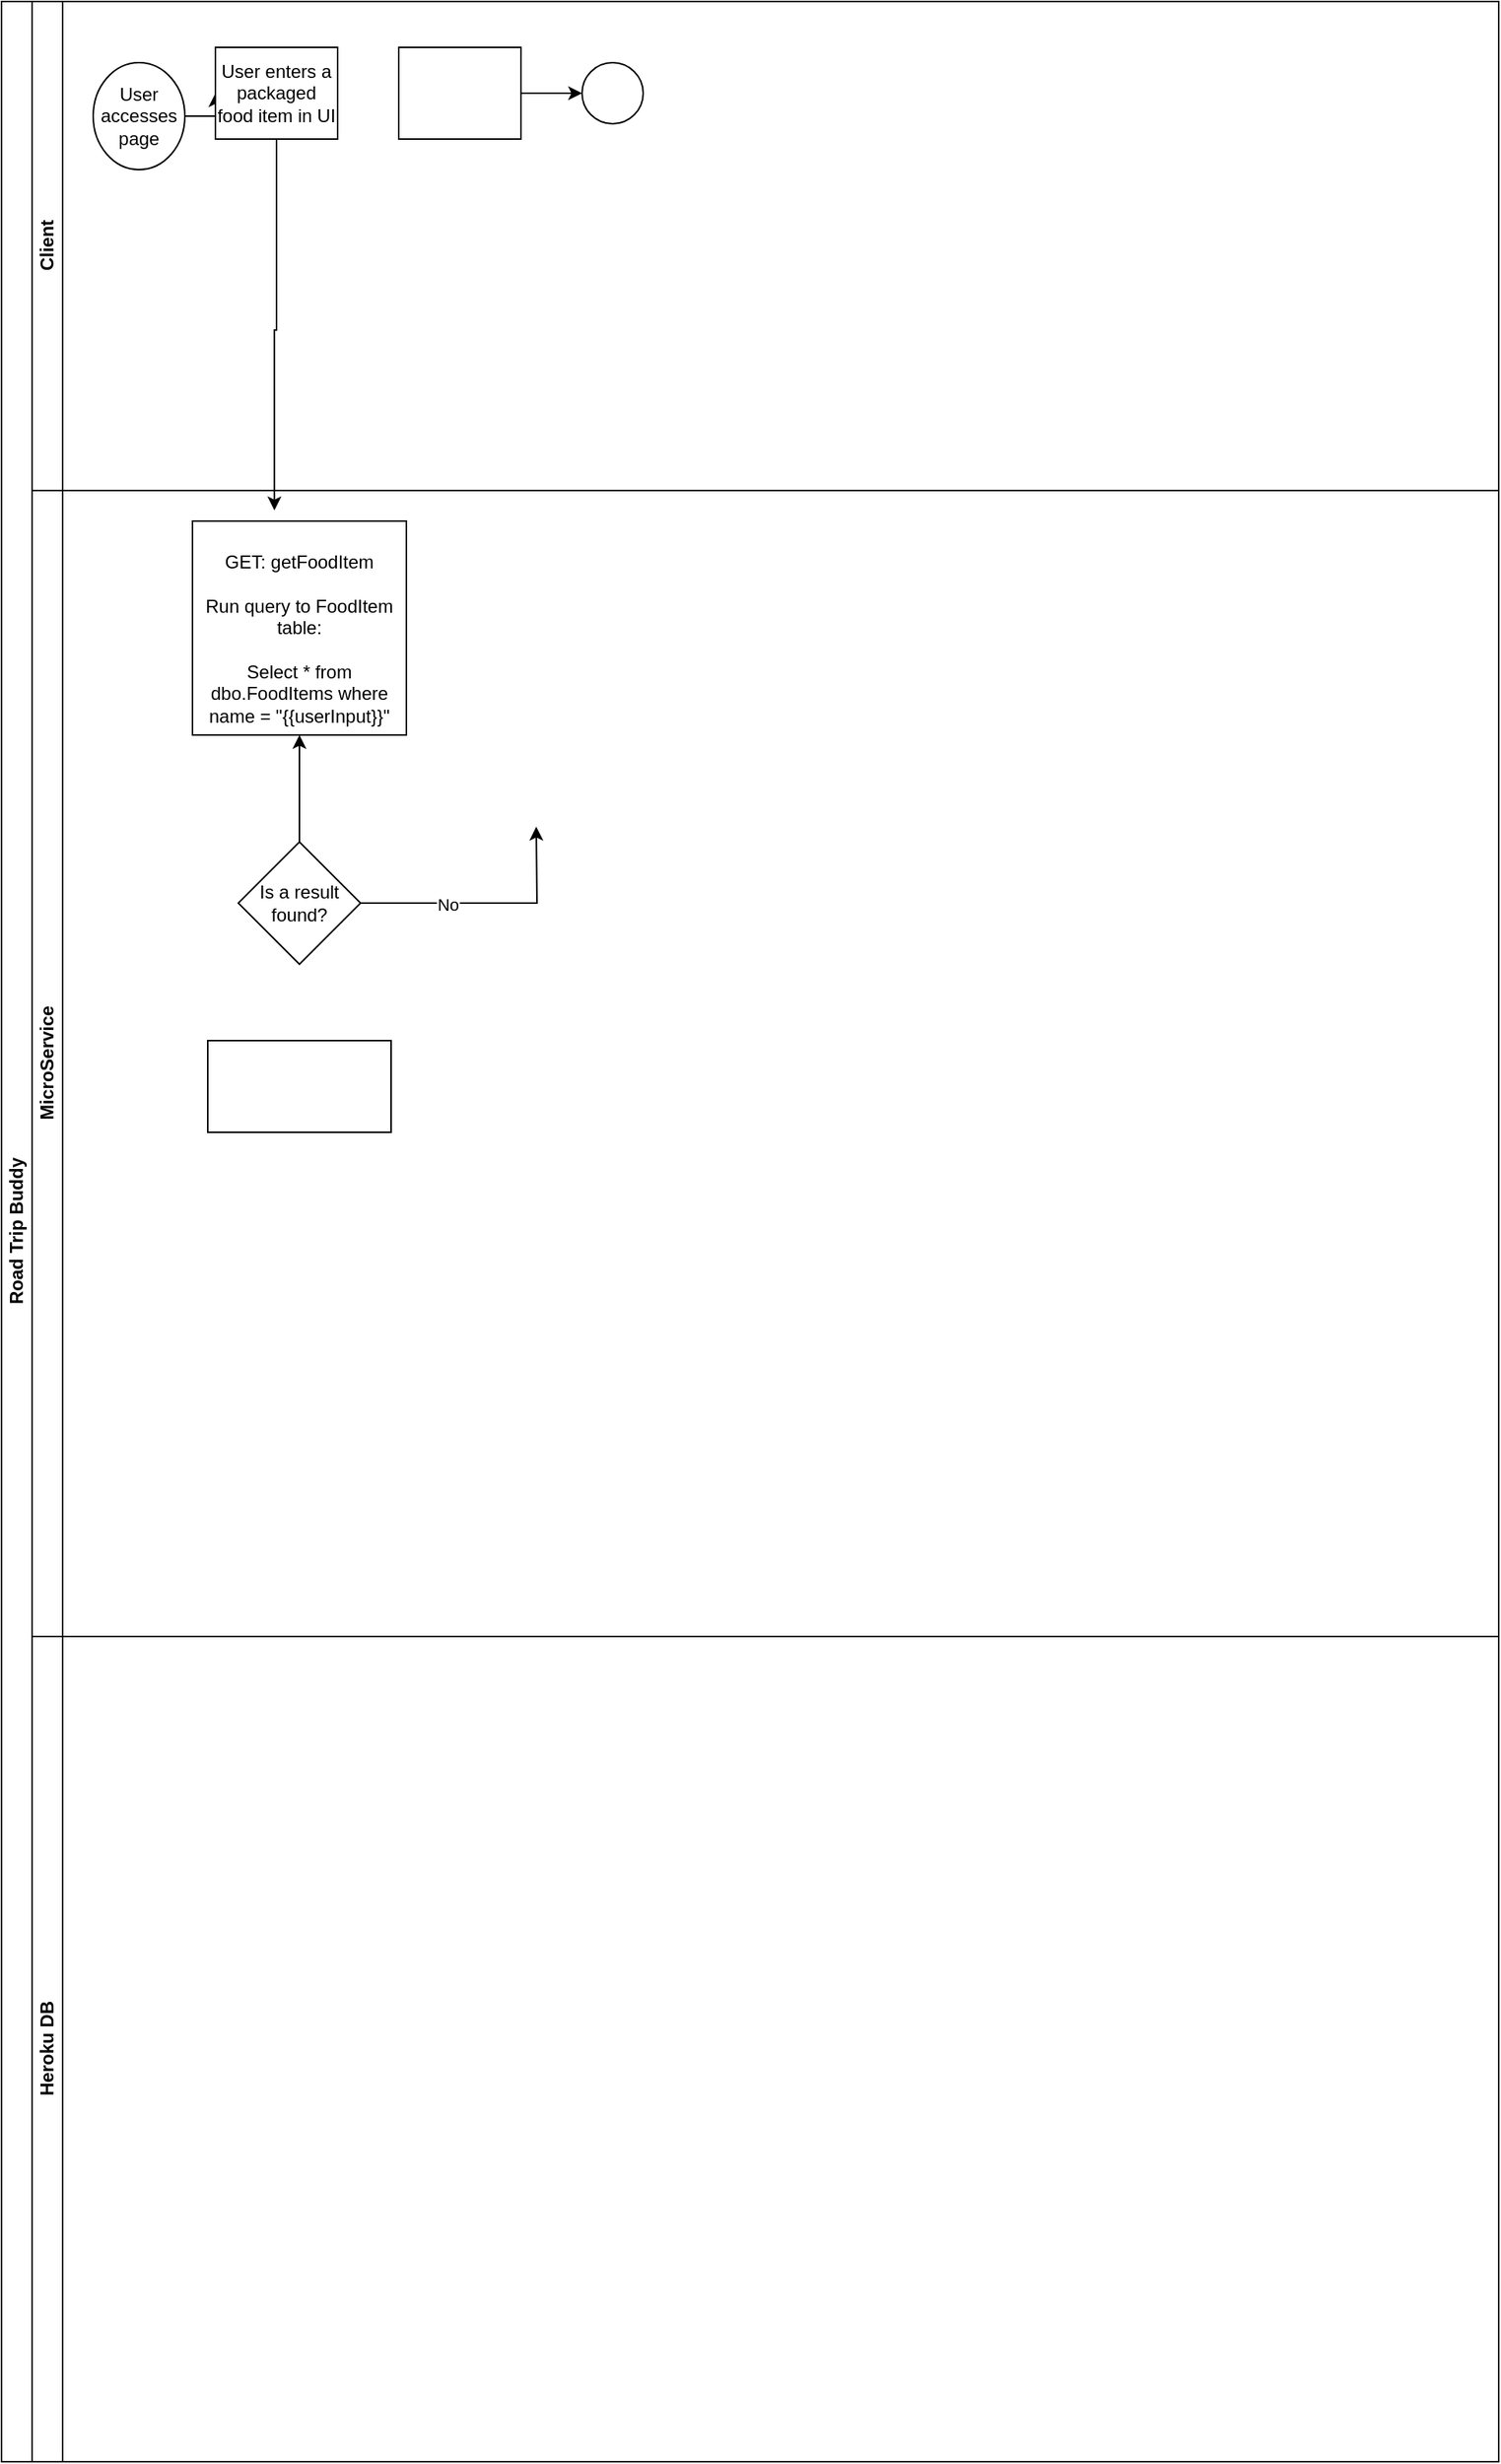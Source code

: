 <mxfile version="24.5.4" type="github">
  <diagram id="prtHgNgQTEPvFCAcTncT" name="Page-1">
    <mxGraphModel dx="794" dy="412" grid="1" gridSize="10" guides="1" tooltips="1" connect="1" arrows="1" fold="1" page="1" pageScale="1" pageWidth="827" pageHeight="1169" math="0" shadow="0">
      <root>
        <mxCell id="0" />
        <mxCell id="1" parent="0" />
        <mxCell id="dNxyNK7c78bLwvsdeMH5-19" value="Road Trip Buddy" style="swimlane;html=1;childLayout=stackLayout;resizeParent=1;resizeParentMax=0;horizontal=0;startSize=20;horizontalStack=0;" parent="1" vertex="1">
          <mxGeometry x="120" y="120" width="980" height="1610" as="geometry" />
        </mxCell>
        <mxCell id="dNxyNK7c78bLwvsdeMH5-20" value="Client" style="swimlane;html=1;startSize=20;horizontal=0;" parent="dNxyNK7c78bLwvsdeMH5-19" vertex="1">
          <mxGeometry x="20" width="960" height="320" as="geometry" />
        </mxCell>
        <mxCell id="dNxyNK7c78bLwvsdeMH5-25" value="" style="edgeStyle=orthogonalEdgeStyle;rounded=0;orthogonalLoop=1;jettySize=auto;html=1;" parent="dNxyNK7c78bLwvsdeMH5-20" source="dNxyNK7c78bLwvsdeMH5-23" target="dNxyNK7c78bLwvsdeMH5-24" edge="1">
          <mxGeometry relative="1" as="geometry" />
        </mxCell>
        <mxCell id="dNxyNK7c78bLwvsdeMH5-23" value="User accesses page" style="ellipse;whiteSpace=wrap;html=1;" parent="dNxyNK7c78bLwvsdeMH5-20" vertex="1">
          <mxGeometry x="40" y="40" width="60" height="70" as="geometry" />
        </mxCell>
        <mxCell id="dNxyNK7c78bLwvsdeMH5-24" value="User enters a packaged food item in UI" style="rounded=0;whiteSpace=wrap;html=1;fontFamily=Helvetica;fontSize=12;fontColor=#000000;align=center;" parent="dNxyNK7c78bLwvsdeMH5-20" vertex="1">
          <mxGeometry x="120" y="30" width="80" height="60" as="geometry" />
        </mxCell>
        <mxCell id="dNxyNK7c78bLwvsdeMH5-33" value="" style="edgeStyle=orthogonalEdgeStyle;rounded=0;orthogonalLoop=1;jettySize=auto;html=1;endArrow=classic;endFill=1;" parent="dNxyNK7c78bLwvsdeMH5-20" source="dNxyNK7c78bLwvsdeMH5-30" target="dNxyNK7c78bLwvsdeMH5-32" edge="1">
          <mxGeometry relative="1" as="geometry" />
        </mxCell>
        <mxCell id="dNxyNK7c78bLwvsdeMH5-30" value="" style="rounded=0;whiteSpace=wrap;html=1;fontFamily=Helvetica;fontSize=12;fontColor=#000000;align=center;" parent="dNxyNK7c78bLwvsdeMH5-20" vertex="1">
          <mxGeometry x="240" y="30" width="80" height="60" as="geometry" />
        </mxCell>
        <mxCell id="dNxyNK7c78bLwvsdeMH5-32" value="" style="ellipse;whiteSpace=wrap;html=1;" parent="dNxyNK7c78bLwvsdeMH5-20" vertex="1">
          <mxGeometry x="360" y="40" width="40" height="40" as="geometry" />
        </mxCell>
        <mxCell id="dNxyNK7c78bLwvsdeMH5-21" value="MicroService" style="swimlane;html=1;startSize=20;horizontal=0;" parent="dNxyNK7c78bLwvsdeMH5-19" vertex="1">
          <mxGeometry x="20" y="320" width="960" height="750" as="geometry" />
        </mxCell>
        <mxCell id="6-BciqSMr9cg0atfWl0l-5" value="" style="edgeStyle=orthogonalEdgeStyle;rounded=0;orthogonalLoop=1;jettySize=auto;html=1;" edge="1" parent="dNxyNK7c78bLwvsdeMH5-21" source="6-BciqSMr9cg0atfWl0l-1" target="6-BciqSMr9cg0atfWl0l-3">
          <mxGeometry relative="1" as="geometry" />
        </mxCell>
        <mxCell id="6-BciqSMr9cg0atfWl0l-7" value="" style="edgeStyle=orthogonalEdgeStyle;rounded=0;orthogonalLoop=1;jettySize=auto;html=1;" edge="1" parent="dNxyNK7c78bLwvsdeMH5-21" source="6-BciqSMr9cg0atfWl0l-1">
          <mxGeometry relative="1" as="geometry">
            <mxPoint x="330" y="220" as="targetPoint" />
          </mxGeometry>
        </mxCell>
        <mxCell id="6-BciqSMr9cg0atfWl0l-8" value="No" style="edgeLabel;html=1;align=center;verticalAlign=middle;resizable=0;points=[];" vertex="1" connectable="0" parent="6-BciqSMr9cg0atfWl0l-7">
          <mxGeometry x="-0.31" y="-1" relative="1" as="geometry">
            <mxPoint as="offset" />
          </mxGeometry>
        </mxCell>
        <mxCell id="6-BciqSMr9cg0atfWl0l-1" value="Is a result found?" style="rhombus;whiteSpace=wrap;html=1;" vertex="1" parent="dNxyNK7c78bLwvsdeMH5-21">
          <mxGeometry x="135" y="230" width="80" height="80" as="geometry" />
        </mxCell>
        <mxCell id="6-BciqSMr9cg0atfWl0l-3" value="&lt;br&gt;GET: getFoodItem&lt;br&gt;&lt;br&gt;Run query to FoodItem table:&lt;br&gt;&lt;br&gt;Select * from dbo.FoodItems where name = &quot;{{userInput}}&quot;" style="whiteSpace=wrap;html=1;aspect=fixed;" vertex="1" parent="dNxyNK7c78bLwvsdeMH5-21">
          <mxGeometry x="105" y="20" width="140" height="140" as="geometry" />
        </mxCell>
        <mxCell id="6-BciqSMr9cg0atfWl0l-9" value="" style="rounded=0;whiteSpace=wrap;html=1;" vertex="1" parent="dNxyNK7c78bLwvsdeMH5-21">
          <mxGeometry x="115" y="360" width="120" height="60" as="geometry" />
        </mxCell>
        <mxCell id="dNxyNK7c78bLwvsdeMH5-22" value="Heroku DB" style="swimlane;html=1;startSize=20;horizontal=0;" parent="dNxyNK7c78bLwvsdeMH5-19" vertex="1">
          <mxGeometry x="20" y="1070" width="960" height="540" as="geometry" />
        </mxCell>
        <mxCell id="6-BciqSMr9cg0atfWl0l-4" style="edgeStyle=orthogonalEdgeStyle;rounded=0;orthogonalLoop=1;jettySize=auto;html=1;entryX=0.383;entryY=-0.05;entryDx=0;entryDy=0;entryPerimeter=0;" edge="1" parent="dNxyNK7c78bLwvsdeMH5-19" source="dNxyNK7c78bLwvsdeMH5-24" target="6-BciqSMr9cg0atfWl0l-3">
          <mxGeometry relative="1" as="geometry" />
        </mxCell>
      </root>
    </mxGraphModel>
  </diagram>
</mxfile>
